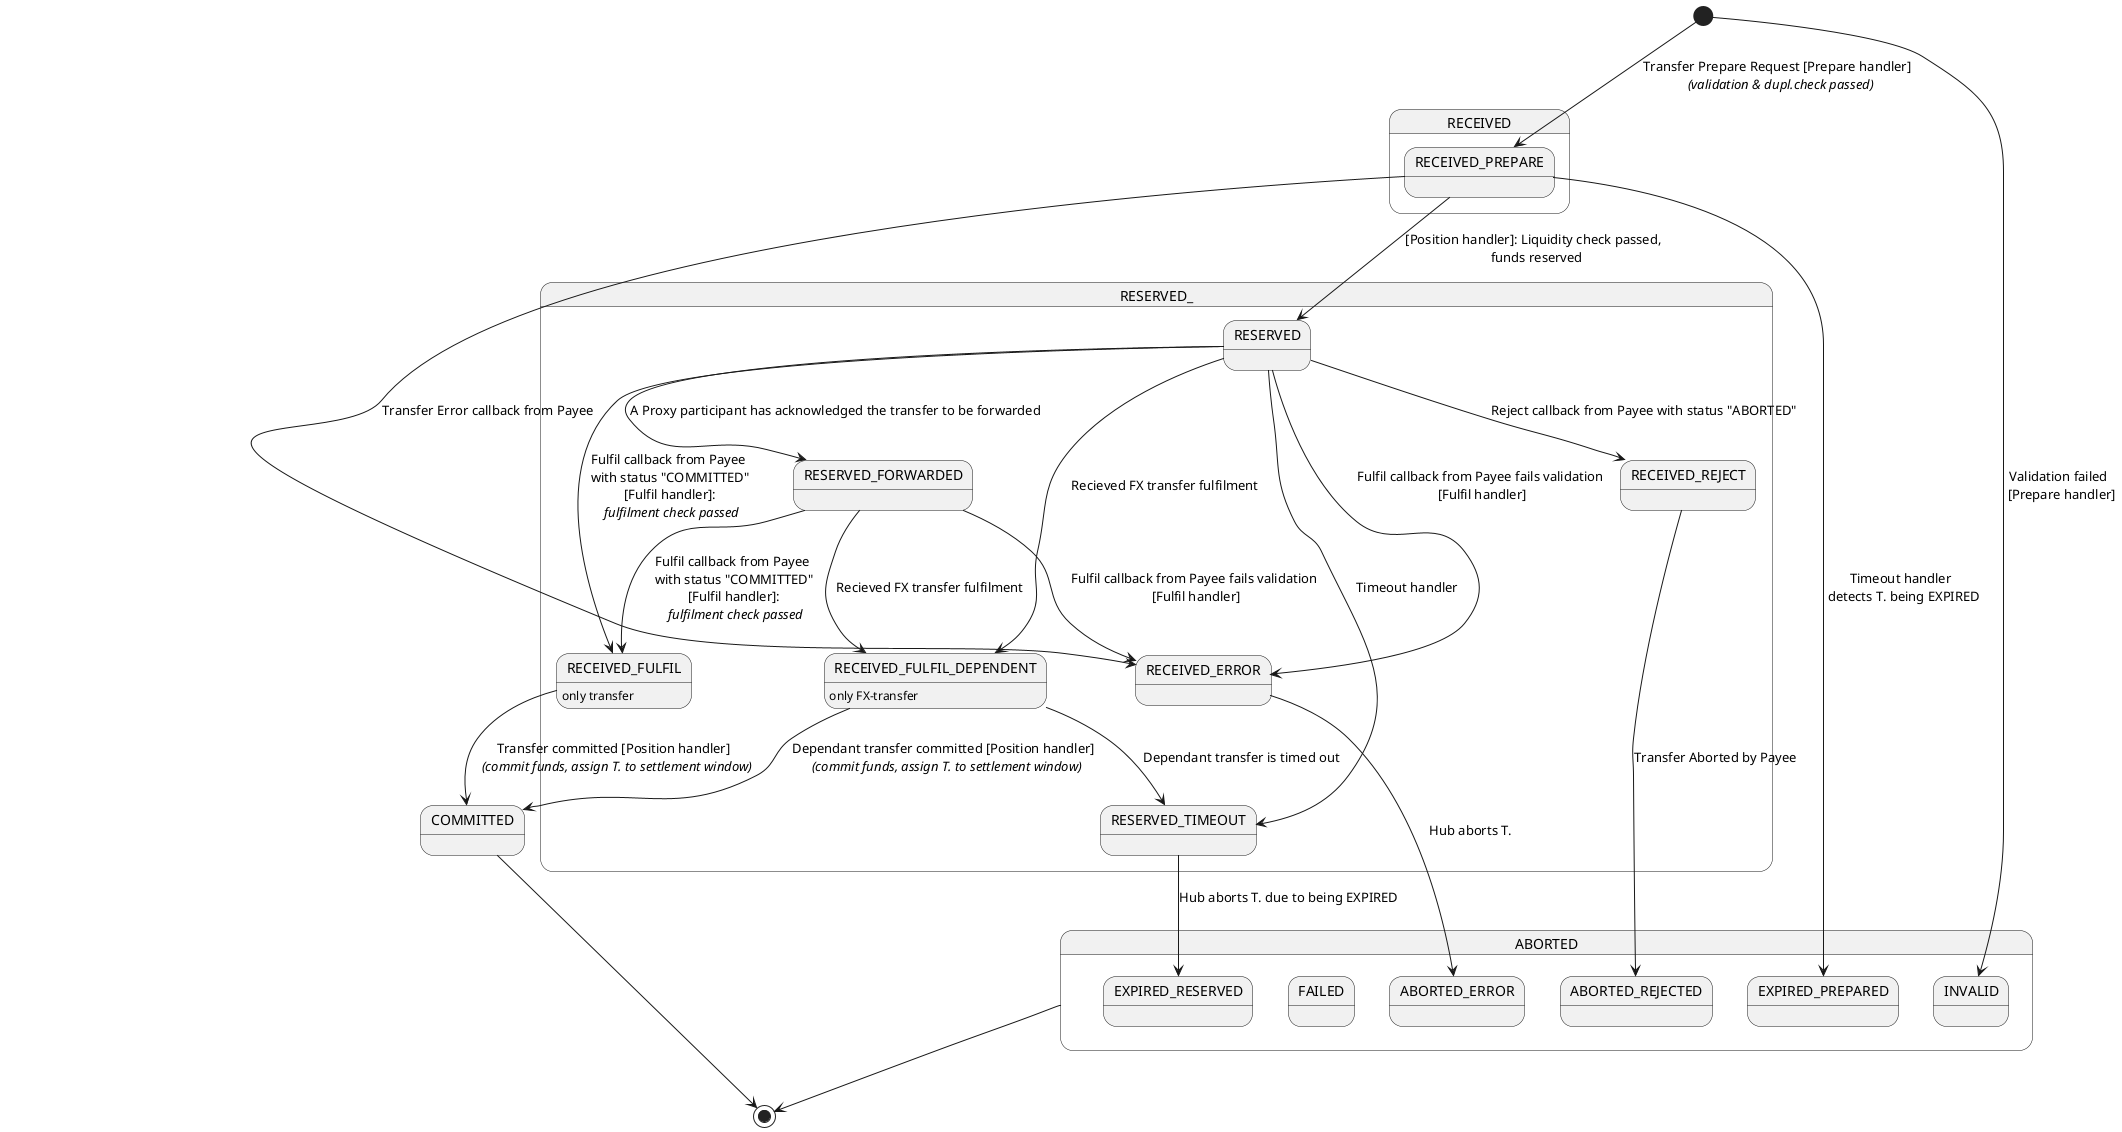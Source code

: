 @startuml

state RECEIVED {
  state RECEIVED_PREPARE {
  }
}

state RESERVED_ {
  state RESERVED {
  }
  state RESERVED_FORWARDED {
  }
  state RECEIVED_FULFIL {
  }
  state RECEIVED_FULFIL_DEPENDENT {
  }
  state RESERVED_TIMEOUT {
  }
  state RECEIVED_REJECT {
  }
  state RECEIVED_ERROR {
  }
}

state COMMITTED {
}

state ABORTED {
  state ABORTED_ERROR {
  }
  state ABORTED_REJECTED {
  }
  state EXPIRED_PREPARED {
  }
  state EXPIRED_RESERVED {
  }
  state FAILED {
  }
  state INVALID {
  }
}

RECEIVED_FULFIL_DEPENDENT : only FX-transfer
RECEIVED_FULFIL : only transfer

[*] --> RECEIVED_PREPARE : Transfer Prepare Request [Prepare handler] \n <i>(validation & dupl.check passed)</i>
[*] --> INVALID : Validation failed \n [Prepare handler]
RECEIVED_PREPARE --> RESERVED : [Position handler]: Liquidity check passed, \n funds reserved
RESERVED --> RECEIVED_REJECT : Reject callback from Payee with status "ABORTED"
RECEIVED_PREPARE --> RECEIVED_ERROR : Transfer Error callback from Payee

RECEIVED_FULFIL --> COMMITTED : Transfer committed [Position handler] \n <i>(commit funds, assign T. to settlement window)</i>
RECEIVED_REJECT --> ABORTED_REJECTED : Transfer Aborted by Payee
RECEIVED_ERROR --> ABORTED_ERROR : Hub aborts T.
RECEIVED_PREPARE --> EXPIRED_PREPARED : Timeout handler \n detects T. being EXPIRED

RESERVED --> RECEIVED_FULFIL : Fulfil callback from Payee \n with status "COMMITTED" \n [Fulfil handler]: \n <i>fulfilment check passed</i>
RESERVED --> RECEIVED_ERROR : Fulfil callback from Payee fails validation\n [Fulfil handler]
RESERVED --> RECEIVED_FULFIL_DEPENDENT : Recieved FX transfer fulfilment
RESERVED --> RESERVED_FORWARDED : A Proxy participant has acknowledged the transfer to be forwarded
RESERVED --> RESERVED_TIMEOUT : Timeout handler

RESERVED_FORWARDED --> RECEIVED_FULFIL : Fulfil callback from Payee \n with status "COMMITTED" \n [Fulfil handler]: \n <i>fulfilment check passed</i>
RESERVED_FORWARDED --> RECEIVED_ERROR : Fulfil callback from Payee fails validation\n [Fulfil handler]
RESERVED_FORWARDED --> RECEIVED_FULFIL_DEPENDENT : Recieved FX transfer fulfilment

RECEIVED_FULFIL_DEPENDENT --> COMMITTED : Dependant transfer committed [Position handler] \n <i>(commit funds, assign T. to settlement window)</i>
RECEIVED_FULFIL_DEPENDENT --> RESERVED_TIMEOUT : Dependant transfer is timed out

RESERVED_TIMEOUT --> EXPIRED_RESERVED : Hub aborts T. due to being EXPIRED

COMMITTED --> [*]
ABORTED --> [*]

@enduml
